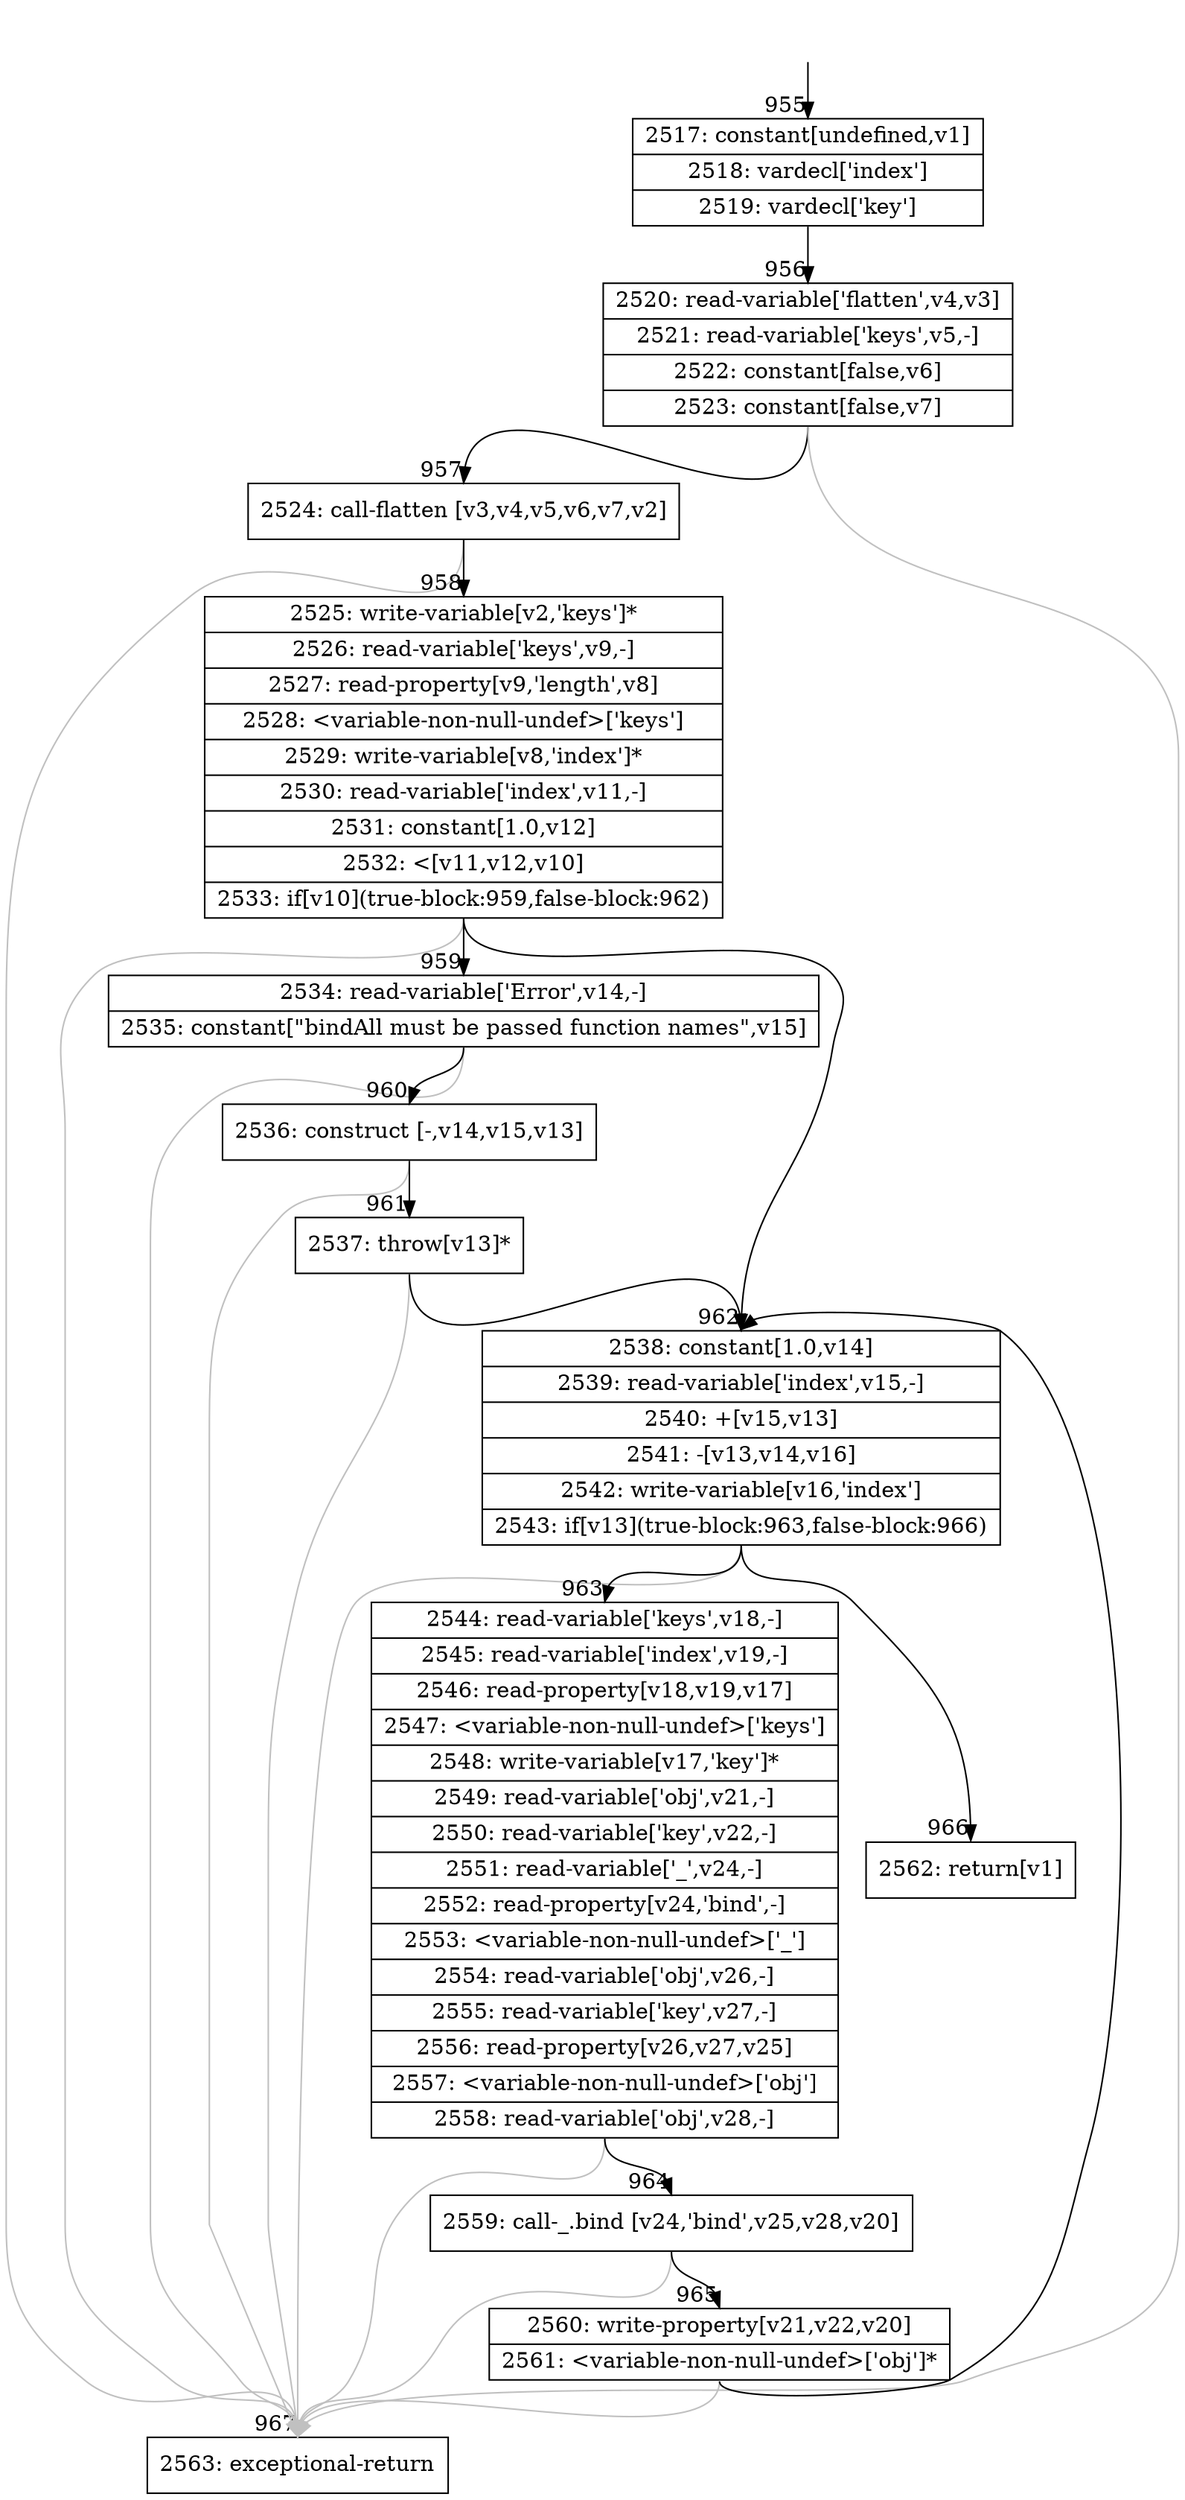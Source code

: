 digraph {
rankdir="TD"
BB_entry78[shape=none,label=""];
BB_entry78 -> BB955 [tailport=s, headport=n, headlabel="    955"]
BB955 [shape=record label="{2517: constant[undefined,v1]|2518: vardecl['index']|2519: vardecl['key']}" ] 
BB955 -> BB956 [tailport=s, headport=n, headlabel="      956"]
BB956 [shape=record label="{2520: read-variable['flatten',v4,v3]|2521: read-variable['keys',v5,-]|2522: constant[false,v6]|2523: constant[false,v7]}" ] 
BB956 -> BB957 [tailport=s, headport=n, headlabel="      957"]
BB956 -> BB967 [tailport=s, headport=n, color=gray, headlabel="      967"]
BB957 [shape=record label="{2524: call-flatten [v3,v4,v5,v6,v7,v2]}" ] 
BB957 -> BB958 [tailport=s, headport=n, headlabel="      958"]
BB957 -> BB967 [tailport=s, headport=n, color=gray]
BB958 [shape=record label="{2525: write-variable[v2,'keys']*|2526: read-variable['keys',v9,-]|2527: read-property[v9,'length',v8]|2528: \<variable-non-null-undef\>['keys']|2529: write-variable[v8,'index']*|2530: read-variable['index',v11,-]|2531: constant[1.0,v12]|2532: \<[v11,v12,v10]|2533: if[v10](true-block:959,false-block:962)}" ] 
BB958 -> BB959 [tailport=s, headport=n, headlabel="      959"]
BB958 -> BB962 [tailport=s, headport=n, headlabel="      962"]
BB958 -> BB967 [tailport=s, headport=n, color=gray]
BB959 [shape=record label="{2534: read-variable['Error',v14,-]|2535: constant[\"bindAll must be passed function names\",v15]}" ] 
BB959 -> BB960 [tailport=s, headport=n, headlabel="      960"]
BB959 -> BB967 [tailport=s, headport=n, color=gray]
BB960 [shape=record label="{2536: construct [-,v14,v15,v13]}" ] 
BB960 -> BB961 [tailport=s, headport=n, headlabel="      961"]
BB960 -> BB967 [tailport=s, headport=n, color=gray]
BB961 [shape=record label="{2537: throw[v13]*}" ] 
BB961 -> BB962 [tailport=s, headport=n]
BB961 -> BB967 [tailport=s, headport=n, color=gray]
BB962 [shape=record label="{2538: constant[1.0,v14]|2539: read-variable['index',v15,-]|2540: +[v15,v13]|2541: -[v13,v14,v16]|2542: write-variable[v16,'index']|2543: if[v13](true-block:963,false-block:966)}" ] 
BB962 -> BB963 [tailport=s, headport=n, headlabel="      963"]
BB962 -> BB966 [tailport=s, headport=n, headlabel="      966"]
BB962 -> BB967 [tailport=s, headport=n, color=gray]
BB963 [shape=record label="{2544: read-variable['keys',v18,-]|2545: read-variable['index',v19,-]|2546: read-property[v18,v19,v17]|2547: \<variable-non-null-undef\>['keys']|2548: write-variable[v17,'key']*|2549: read-variable['obj',v21,-]|2550: read-variable['key',v22,-]|2551: read-variable['_',v24,-]|2552: read-property[v24,'bind',-]|2553: \<variable-non-null-undef\>['_']|2554: read-variable['obj',v26,-]|2555: read-variable['key',v27,-]|2556: read-property[v26,v27,v25]|2557: \<variable-non-null-undef\>['obj']|2558: read-variable['obj',v28,-]}" ] 
BB963 -> BB964 [tailport=s, headport=n, headlabel="      964"]
BB963 -> BB967 [tailport=s, headport=n, color=gray]
BB964 [shape=record label="{2559: call-_.bind [v24,'bind',v25,v28,v20]}" ] 
BB964 -> BB965 [tailport=s, headport=n, headlabel="      965"]
BB964 -> BB967 [tailport=s, headport=n, color=gray]
BB965 [shape=record label="{2560: write-property[v21,v22,v20]|2561: \<variable-non-null-undef\>['obj']*}" ] 
BB965 -> BB962 [tailport=s, headport=n]
BB965 -> BB967 [tailport=s, headport=n, color=gray]
BB966 [shape=record label="{2562: return[v1]}" ] 
BB967 [shape=record label="{2563: exceptional-return}" ] 
//#$~ 752
}
